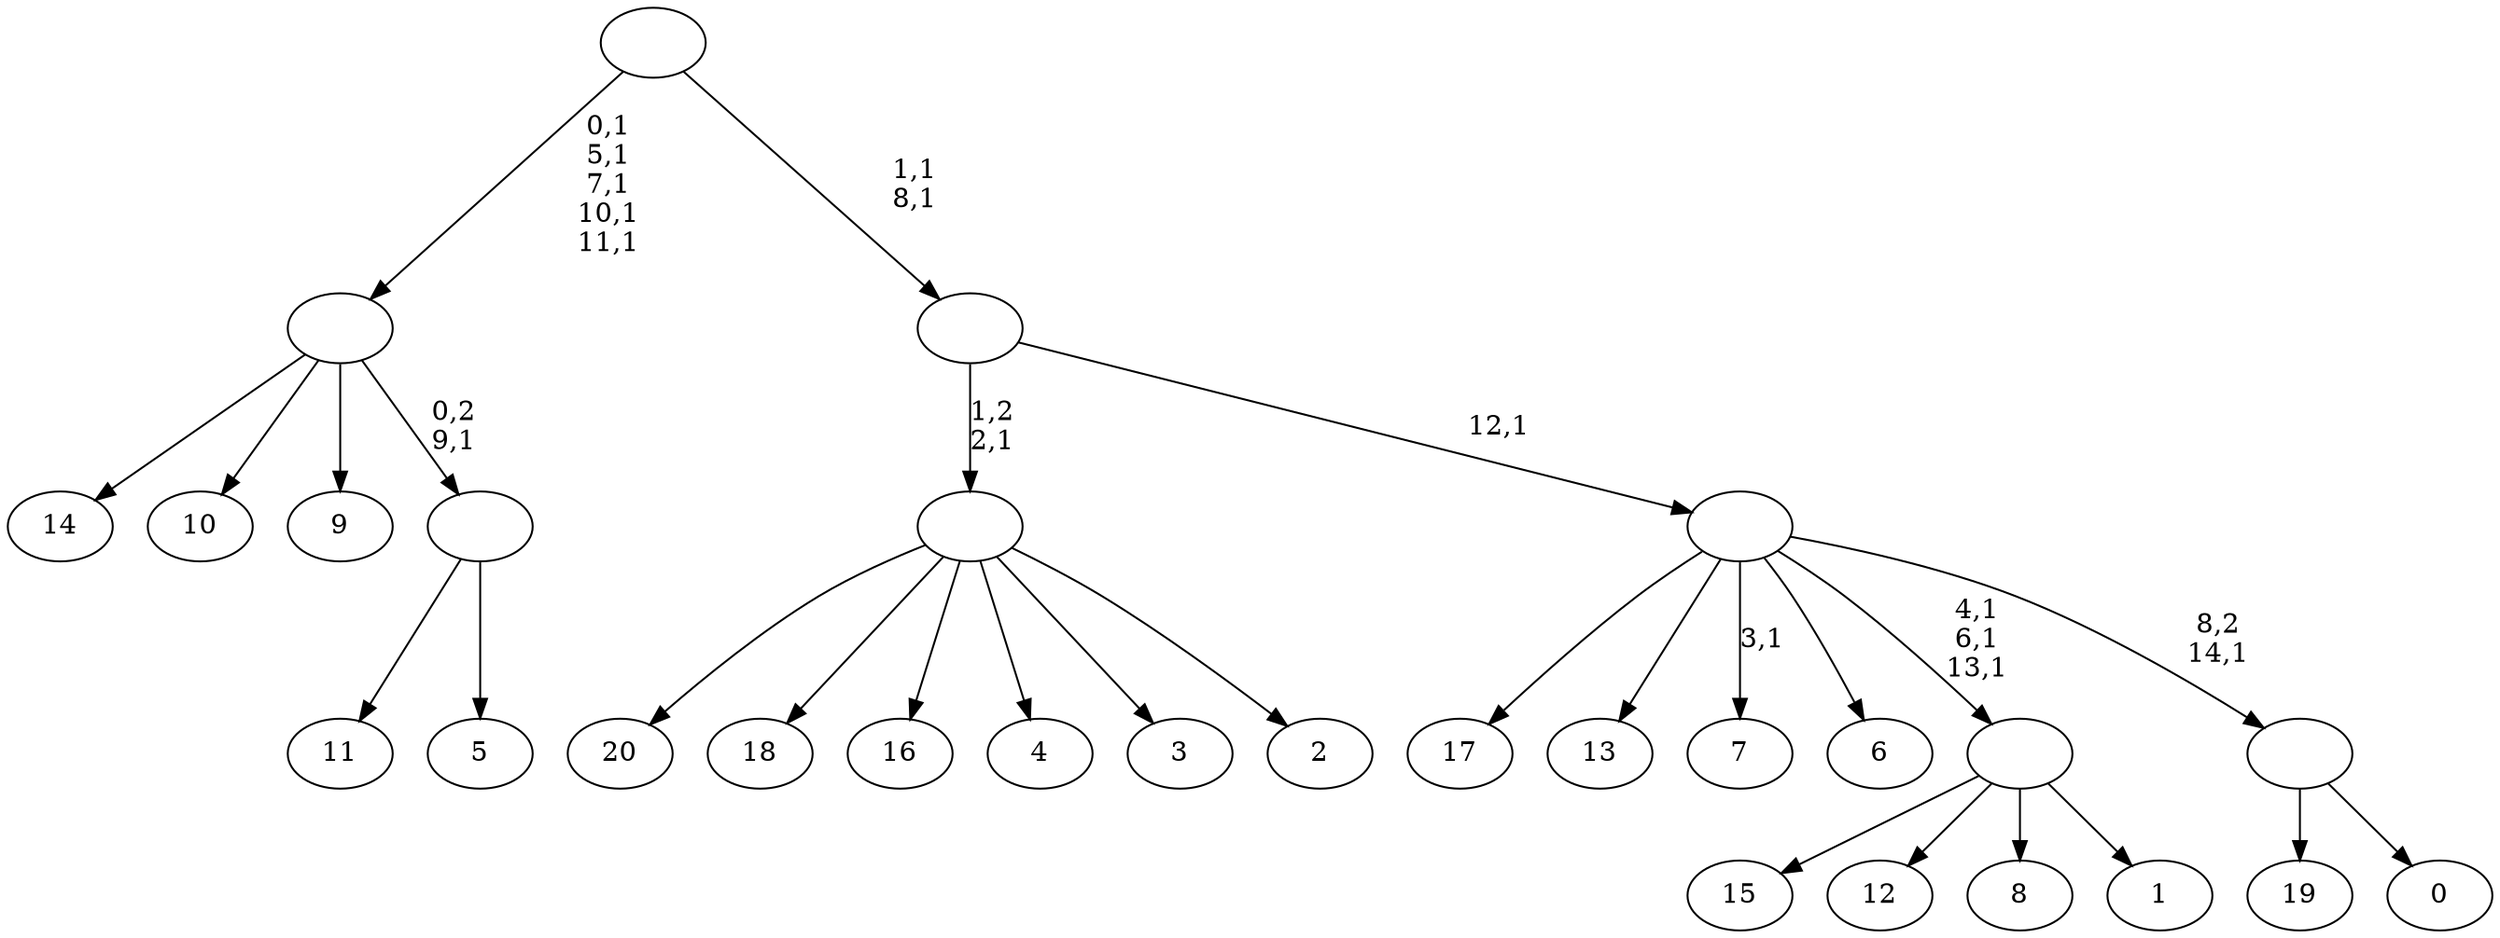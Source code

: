 digraph T {
	36 [label="20"]
	35 [label="19"]
	34 [label="18"]
	33 [label="17"]
	32 [label="16"]
	31 [label="15"]
	30 [label="14"]
	29 [label="13"]
	28 [label="12"]
	27 [label="11"]
	26 [label="10"]
	25 [label="9"]
	24 [label="8"]
	23 [label="7"]
	21 [label="6"]
	20 [label="5"]
	19 [label=""]
	18 [label=""]
	13 [label="4"]
	12 [label="3"]
	11 [label="2"]
	10 [label=""]
	9 [label="1"]
	8 [label=""]
	5 [label="0"]
	4 [label=""]
	3 [label=""]
	2 [label=""]
	0 [label=""]
	19 -> 27 [label=""]
	19 -> 20 [label=""]
	18 -> 30 [label=""]
	18 -> 26 [label=""]
	18 -> 25 [label=""]
	18 -> 19 [label="0,2\n9,1"]
	10 -> 36 [label=""]
	10 -> 34 [label=""]
	10 -> 32 [label=""]
	10 -> 13 [label=""]
	10 -> 12 [label=""]
	10 -> 11 [label=""]
	8 -> 31 [label=""]
	8 -> 28 [label=""]
	8 -> 24 [label=""]
	8 -> 9 [label=""]
	4 -> 35 [label=""]
	4 -> 5 [label=""]
	3 -> 8 [label="4,1\n6,1\n13,1"]
	3 -> 23 [label="3,1"]
	3 -> 33 [label=""]
	3 -> 29 [label=""]
	3 -> 21 [label=""]
	3 -> 4 [label="8,2\n14,1"]
	2 -> 10 [label="1,2\n2,1"]
	2 -> 3 [label="12,1"]
	0 -> 2 [label="1,1\n8,1"]
	0 -> 18 [label="0,1\n5,1\n7,1\n10,1\n11,1"]
}
